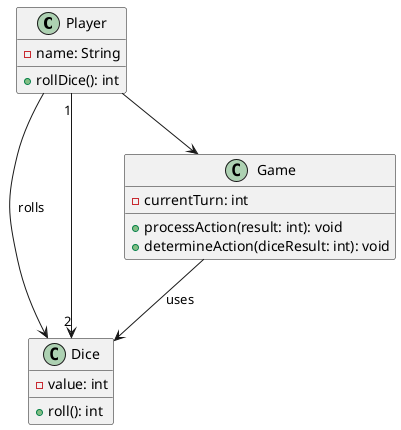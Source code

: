 @startuml
class Player {
    - name: String
    + rollDice(): int
}

class Dice {
    - value: int
    + roll(): int
}

class Game {
    - currentTurn: int
    + processAction(result: int): void
    + determineAction(diceResult: int): void
}

Player --> Game
Player --> Dice : rolls
Game --> Dice : uses
Player "1" --> "2" Dice
@enduml